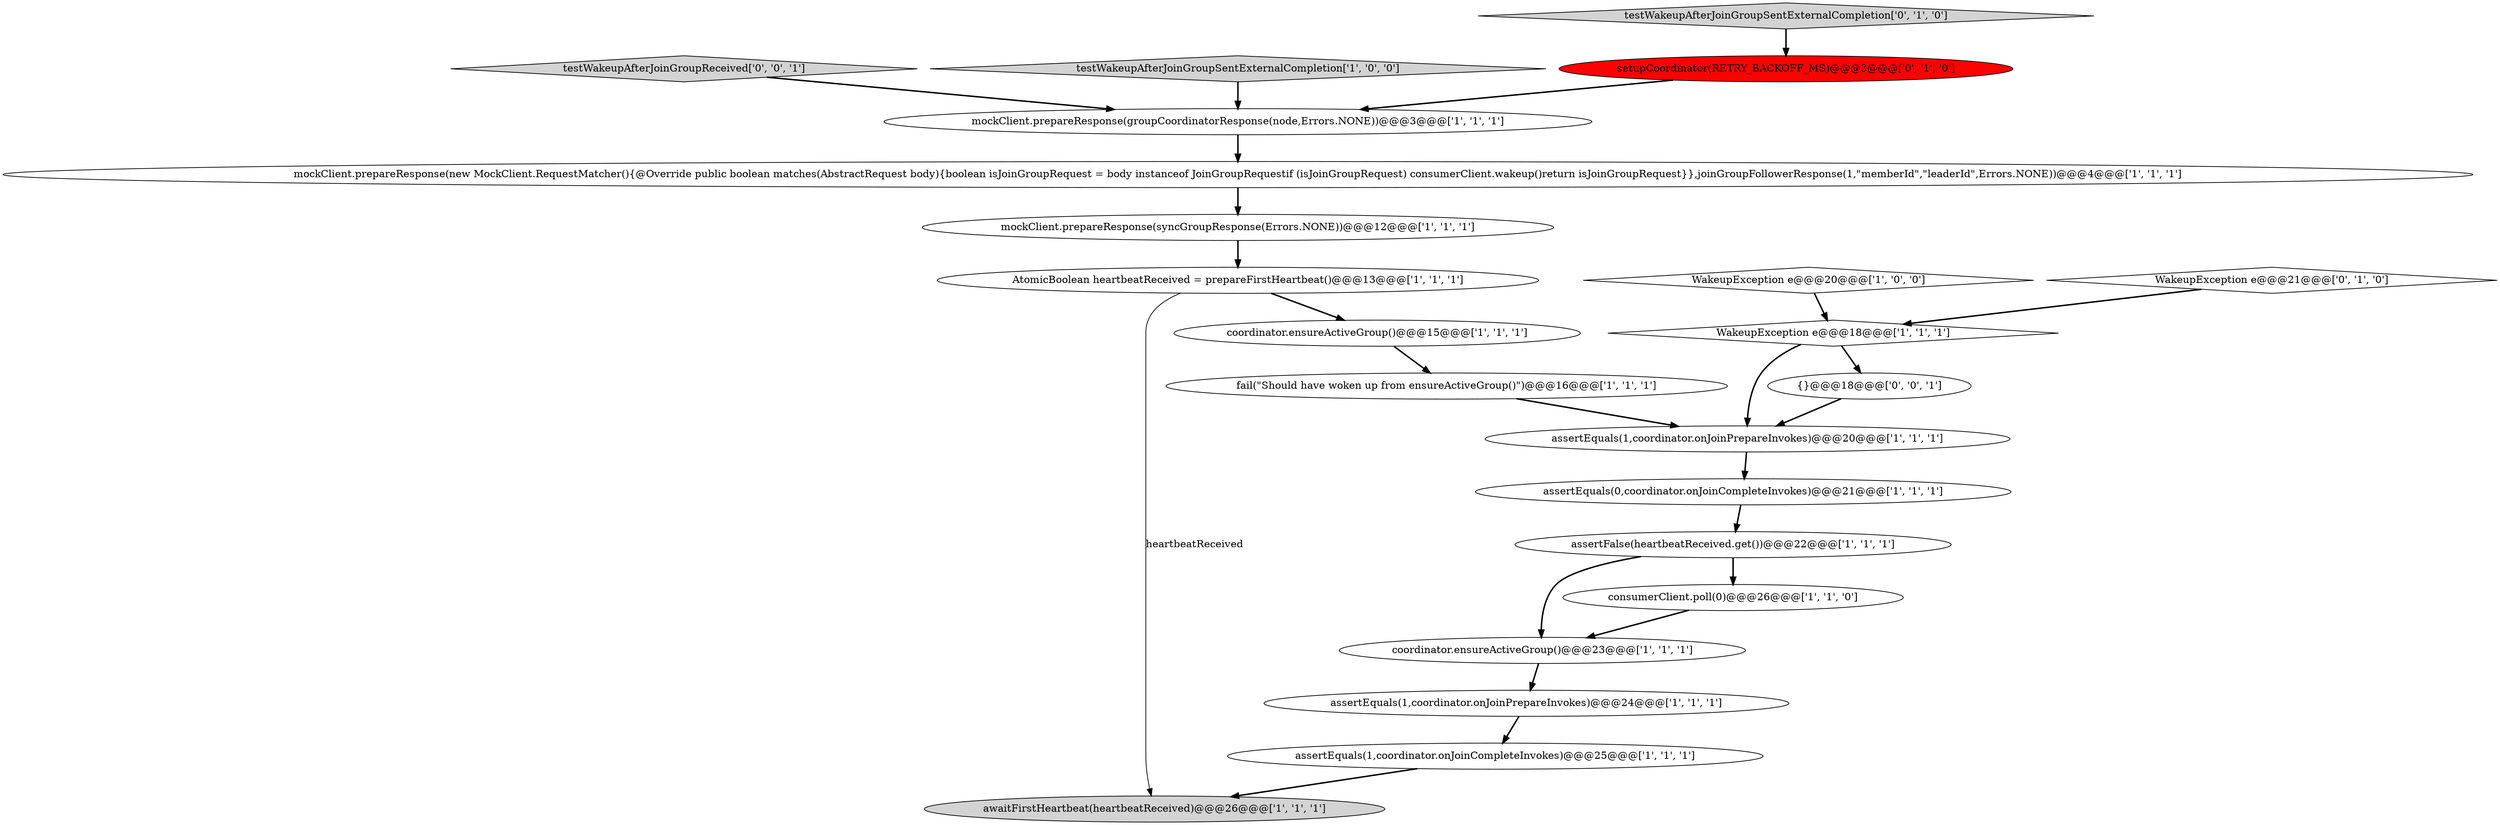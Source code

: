 digraph {
8 [style = filled, label = "assertEquals(1,coordinator.onJoinPrepareInvokes)@@@20@@@['1', '1', '1']", fillcolor = white, shape = ellipse image = "AAA0AAABBB1BBB"];
16 [style = filled, label = "WakeupException e@@@18@@@['1', '1', '1']", fillcolor = white, shape = diamond image = "AAA0AAABBB1BBB"];
19 [style = filled, label = "testWakeupAfterJoinGroupSentExternalCompletion['0', '1', '0']", fillcolor = lightgray, shape = diamond image = "AAA0AAABBB2BBB"];
0 [style = filled, label = "AtomicBoolean heartbeatReceived = prepareFirstHeartbeat()@@@13@@@['1', '1', '1']", fillcolor = white, shape = ellipse image = "AAA0AAABBB1BBB"];
1 [style = filled, label = "coordinator.ensureActiveGroup()@@@15@@@['1', '1', '1']", fillcolor = white, shape = ellipse image = "AAA0AAABBB1BBB"];
15 [style = filled, label = "assertEquals(1,coordinator.onJoinPrepareInvokes)@@@24@@@['1', '1', '1']", fillcolor = white, shape = ellipse image = "AAA0AAABBB1BBB"];
11 [style = filled, label = "WakeupException e@@@20@@@['1', '0', '0']", fillcolor = white, shape = diamond image = "AAA0AAABBB1BBB"];
9 [style = filled, label = "mockClient.prepareResponse(syncGroupResponse(Errors.NONE))@@@12@@@['1', '1', '1']", fillcolor = white, shape = ellipse image = "AAA0AAABBB1BBB"];
10 [style = filled, label = "awaitFirstHeartbeat(heartbeatReceived)@@@26@@@['1', '1', '1']", fillcolor = lightgray, shape = ellipse image = "AAA0AAABBB1BBB"];
13 [style = filled, label = "mockClient.prepareResponse(groupCoordinatorResponse(node,Errors.NONE))@@@3@@@['1', '1', '1']", fillcolor = white, shape = ellipse image = "AAA0AAABBB1BBB"];
5 [style = filled, label = "consumerClient.poll(0)@@@26@@@['1', '1', '0']", fillcolor = white, shape = ellipse image = "AAA0AAABBB1BBB"];
3 [style = filled, label = "assertEquals(1,coordinator.onJoinCompleteInvokes)@@@25@@@['1', '1', '1']", fillcolor = white, shape = ellipse image = "AAA0AAABBB1BBB"];
7 [style = filled, label = "fail(\"Should have woken up from ensureActiveGroup()\")@@@16@@@['1', '1', '1']", fillcolor = white, shape = ellipse image = "AAA0AAABBB1BBB"];
12 [style = filled, label = "assertEquals(0,coordinator.onJoinCompleteInvokes)@@@21@@@['1', '1', '1']", fillcolor = white, shape = ellipse image = "AAA0AAABBB1BBB"];
14 [style = filled, label = "mockClient.prepareResponse(new MockClient.RequestMatcher(){@Override public boolean matches(AbstractRequest body){boolean isJoinGroupRequest = body instanceof JoinGroupRequestif (isJoinGroupRequest) consumerClient.wakeup()return isJoinGroupRequest}},joinGroupFollowerResponse(1,\"memberId\",\"leaderId\",Errors.NONE))@@@4@@@['1', '1', '1']", fillcolor = white, shape = ellipse image = "AAA0AAABBB1BBB"];
20 [style = filled, label = "testWakeupAfterJoinGroupReceived['0', '0', '1']", fillcolor = lightgray, shape = diamond image = "AAA0AAABBB3BBB"];
21 [style = filled, label = "{}@@@18@@@['0', '0', '1']", fillcolor = white, shape = ellipse image = "AAA0AAABBB3BBB"];
6 [style = filled, label = "coordinator.ensureActiveGroup()@@@23@@@['1', '1', '1']", fillcolor = white, shape = ellipse image = "AAA0AAABBB1BBB"];
17 [style = filled, label = "WakeupException e@@@21@@@['0', '1', '0']", fillcolor = white, shape = diamond image = "AAA0AAABBB2BBB"];
4 [style = filled, label = "testWakeupAfterJoinGroupSentExternalCompletion['1', '0', '0']", fillcolor = lightgray, shape = diamond image = "AAA0AAABBB1BBB"];
2 [style = filled, label = "assertFalse(heartbeatReceived.get())@@@22@@@['1', '1', '1']", fillcolor = white, shape = ellipse image = "AAA0AAABBB1BBB"];
18 [style = filled, label = "setupCoordinator(RETRY_BACKOFF_MS)@@@3@@@['0', '1', '0']", fillcolor = red, shape = ellipse image = "AAA1AAABBB2BBB"];
11->16 [style = bold, label=""];
19->18 [style = bold, label=""];
20->13 [style = bold, label=""];
9->0 [style = bold, label=""];
16->8 [style = bold, label=""];
2->6 [style = bold, label=""];
4->13 [style = bold, label=""];
21->8 [style = bold, label=""];
0->10 [style = solid, label="heartbeatReceived"];
7->8 [style = bold, label=""];
15->3 [style = bold, label=""];
1->7 [style = bold, label=""];
6->15 [style = bold, label=""];
3->10 [style = bold, label=""];
12->2 [style = bold, label=""];
5->6 [style = bold, label=""];
0->1 [style = bold, label=""];
16->21 [style = bold, label=""];
18->13 [style = bold, label=""];
14->9 [style = bold, label=""];
13->14 [style = bold, label=""];
8->12 [style = bold, label=""];
17->16 [style = bold, label=""];
2->5 [style = bold, label=""];
}
